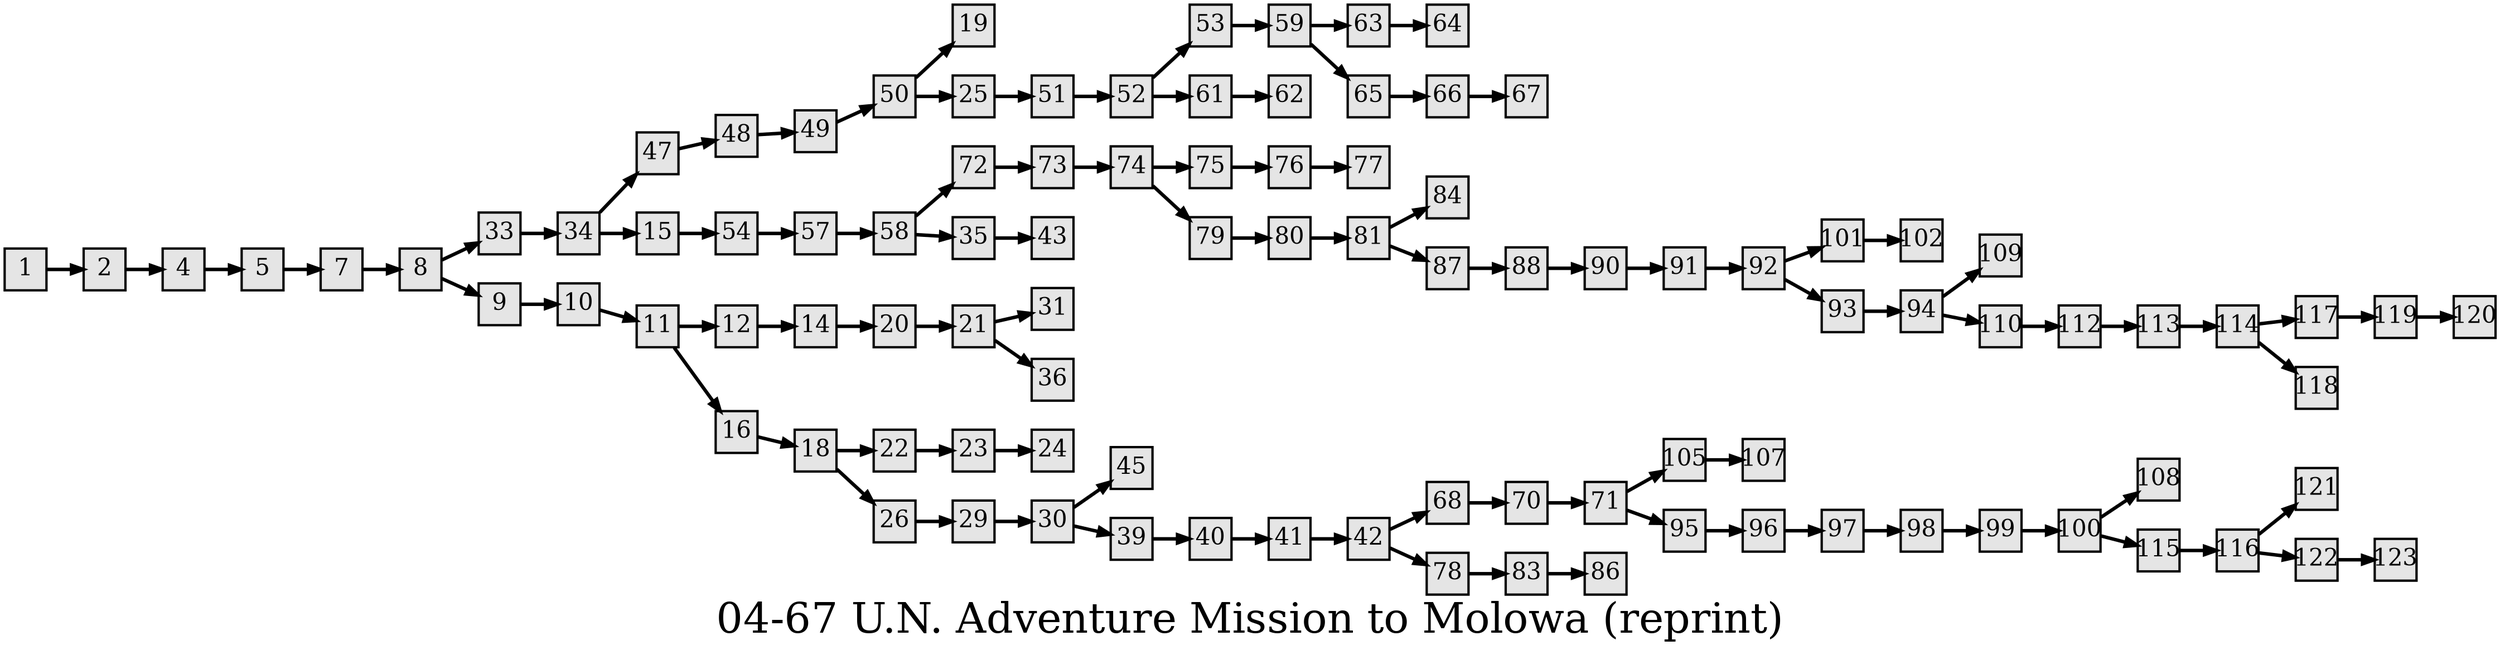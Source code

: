 digraph g{
  graph [ label="04-67 U.N. Adventure Mission to Molowa (reprint)" rankdir=LR, ordering=out, fontsize=36, nodesep="0.35", ranksep="0.45"];
  node  [shape=rect, penwidth=2, fontsize=20, style=filled, fillcolor=grey90, margin="0,0", labelfloat=true, regular=true, fixedsize=true];
  edge  [labelfloat=true, penwidth=3, fontsize=12];
  // ---;
  // group  : Katz;
  // id     :;
  // gbid   :;
  // series : CYOA;
  // title  :;
  // author :;
  // credit:;
  // - name : Sarah Joy Oxford;
  // role : encoder;
  // date : 2017-09-22;
  // - name : Jeremy Douglass;
  // role : editor;
  // date : 2017-10-19;
  // render:;
  // - name   : small;
  // styles : gvStyles-small.txt;
  // engine : dot;
  // comment: >;
  
  // ---;
  
  // From | To | Label;
  
  1 -> 2;
  2 -> 4;
  4 -> 5;
  5 -> 7;
  7 -> 8;
  8 -> 33;
  8 -> 9;
  9 -> 10;
  10 -> 11;
  11 -> 12;
  11 -> 16;
  12 -> 14;
  14 -> 20;
  15 -> 54;
  16 -> 18;
  18 -> 22;
  18 -> 26;
  20 -> 21;
  21 -> 31;
  21 -> 36;
  22 -> 23;
  23 -> 24;
  25 -> 51;
  26 -> 29;
  29 -> 30;
  30 -> 45;
  30 -> 39;
  33 -> 34;
  34 -> 47;
  34 -> 15;
  35 -> 43;
  39 -> 40;
  40 -> 41;
  41 -> 42;
  42 -> 68;
  42 -> 78;
  47 -> 48;
  48 -> 49;
  49 -> 50;
  50 -> 19;
  50 -> 25;
  51 -> 52;
  52 -> 53;
  52 -> 61;
  53 -> 59;
  54 -> 57;
  57 -> 58;
  58 -> 72;
  58 -> 35;
  59 -> 63;
  59 -> 65;
  61 -> 62;
  63 -> 64;
  65 -> 66;
  66 -> 67;
  68 -> 70;
  70 -> 71;
  71 -> 105;
  71 -> 95;
  72 -> 73;
  73 -> 74;
  74 -> 75;
  74 -> 79;
  75 -> 76;
  76 -> 77;
  78 -> 83;
  79 -> 80;
  80 -> 81;
  81 -> 84;
  81 -> 87;
  83 -> 86;
  87 -> 88;
  88 -> 90;
  90 -> 91;
  91 -> 92;
  92 -> 101;
  92 -> 93;
  93 -> 94;
  94 -> 109;
  94 -> 110;
  95 -> 96;
  96 -> 97;
  97 -> 98;
  98 -> 99;
  99 -> 100;
  100 -> 108;
  100 -> 115;
  101 -> 102;
  105 -> 107;
  110 -> 112;
  112 -> 113;
  113 -> 114;
  114 -> 117;
  114 -> 118;
  115 -> 116;
  116 -> 121;
  116 -> 122;
  117 -> 119;
  119 -> 120;
  122 -> 123;
}

